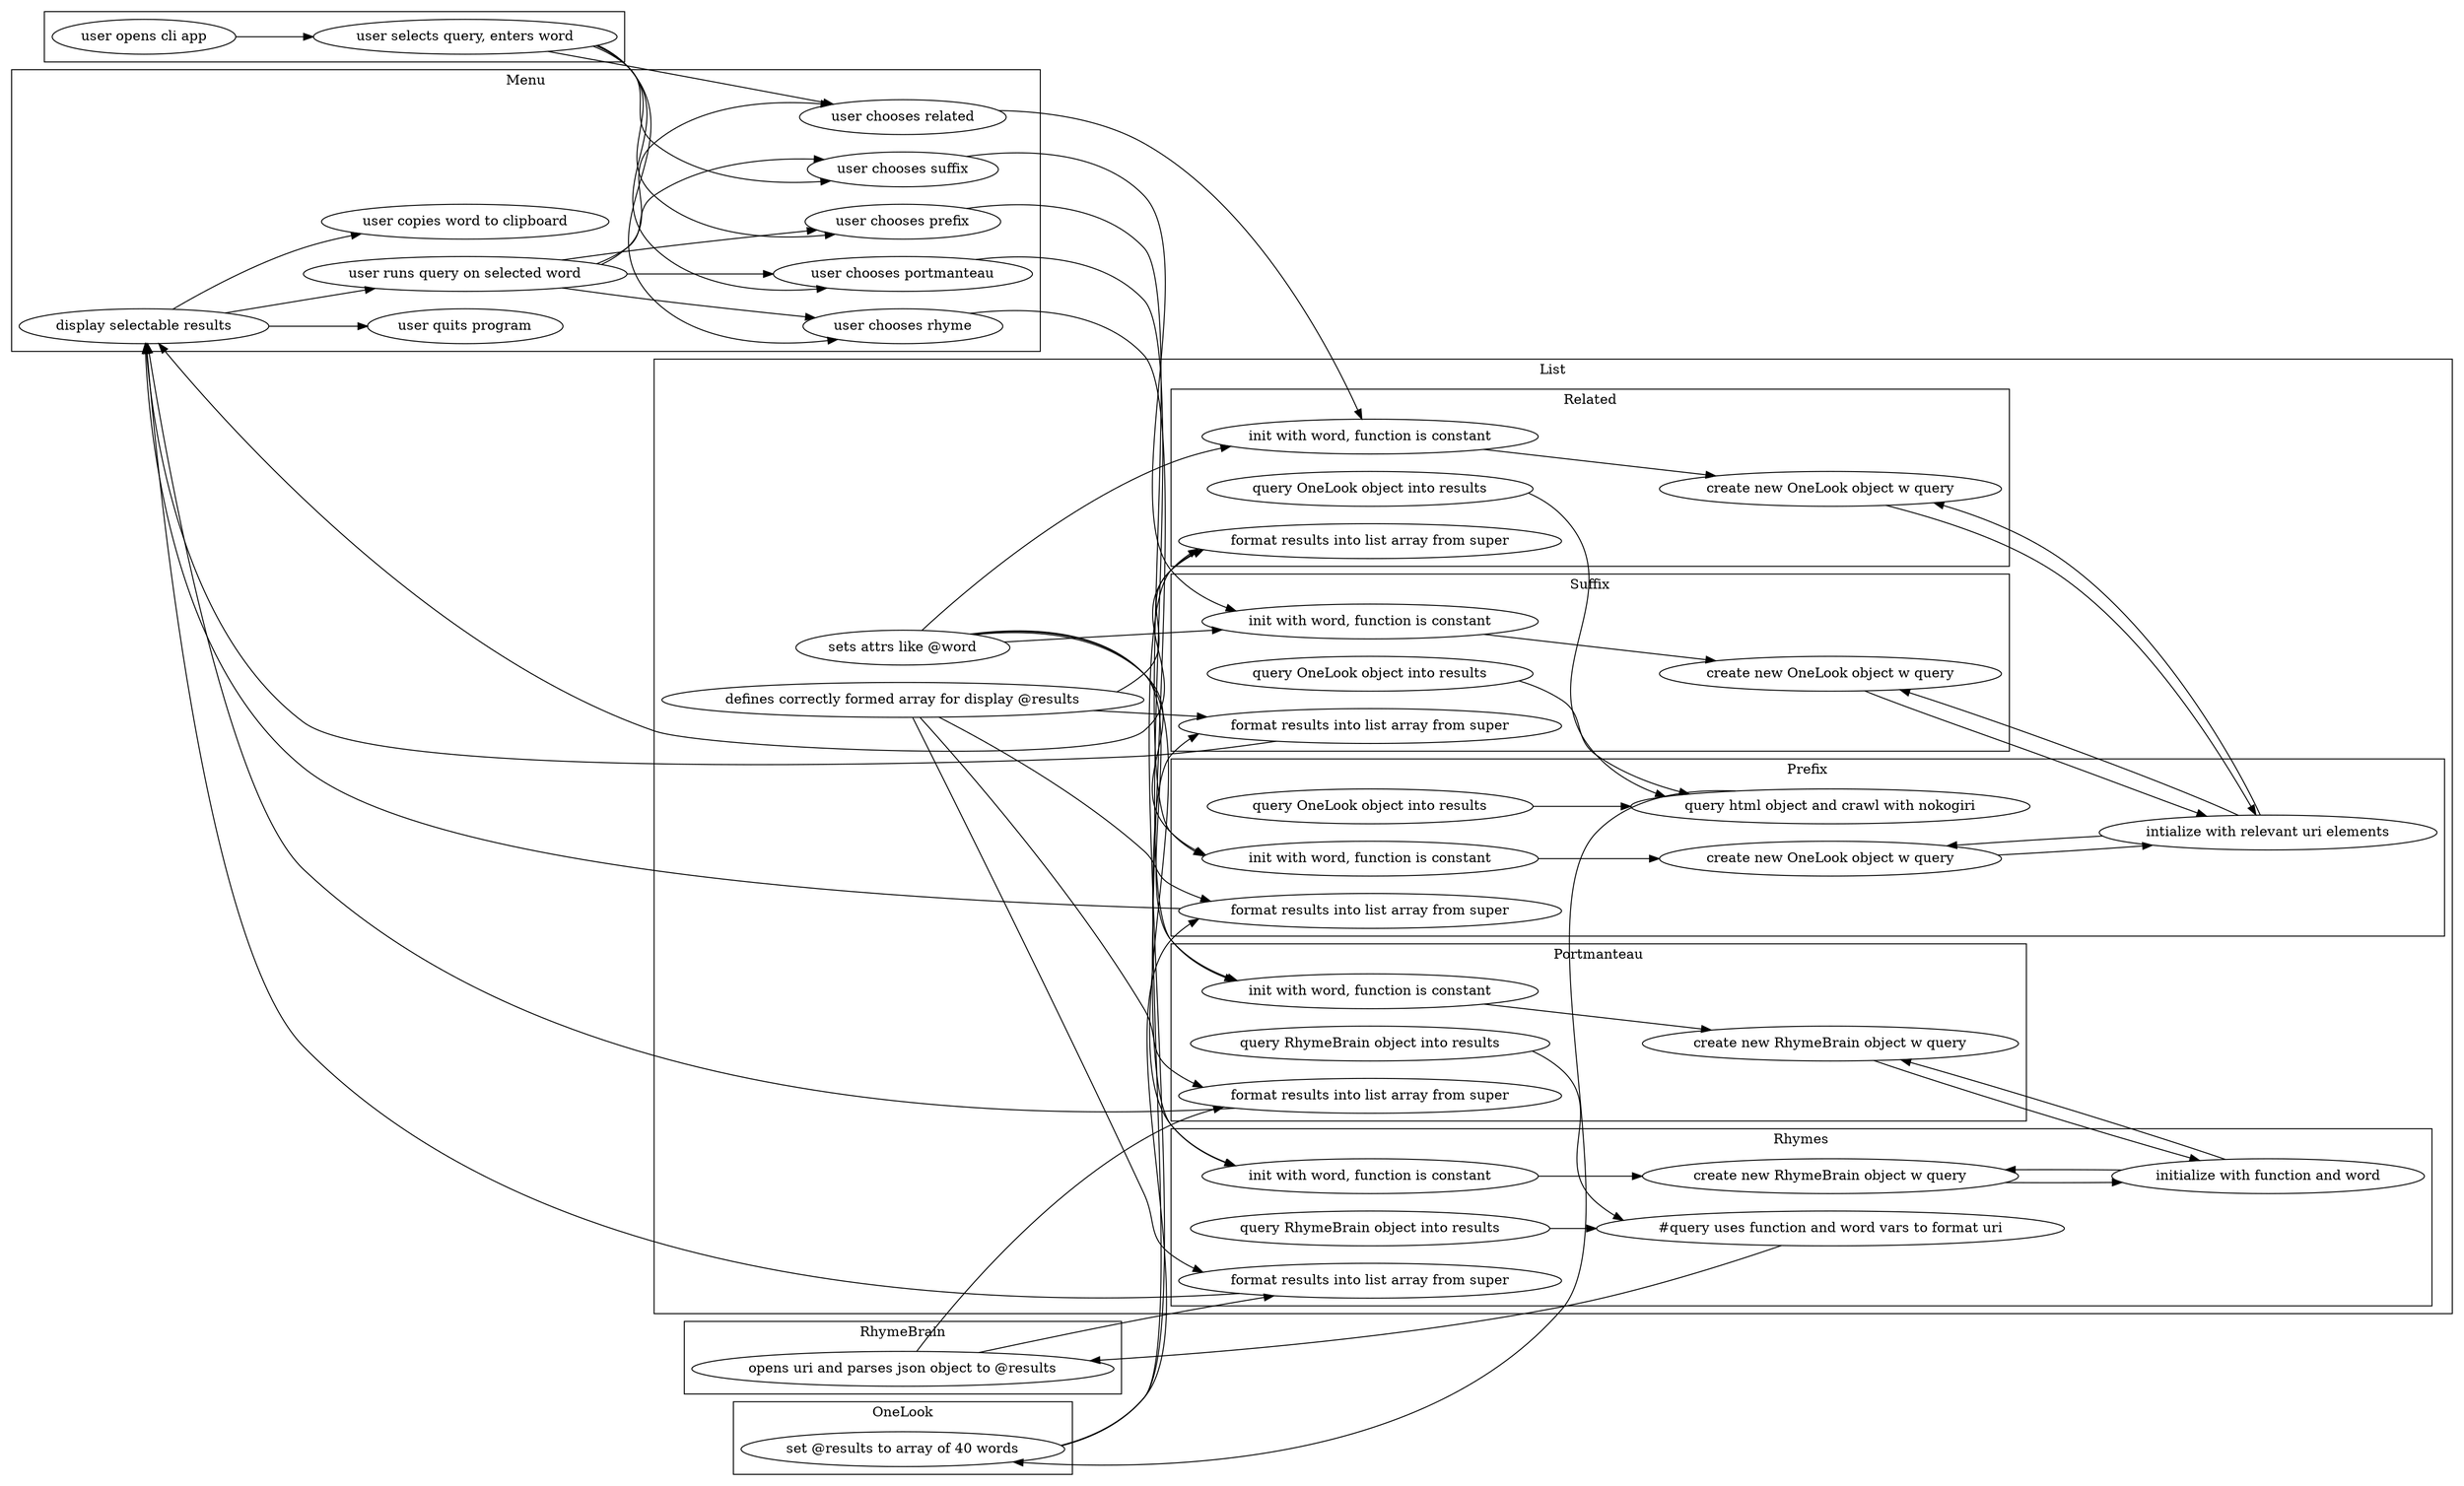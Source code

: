 digraph rhymera {
    ratio = "compress";
    rankdir = LR;

    subgraph cluster_us {
        us01 [label = "user opens cli app"];

        us01 -> mn01;
    }

    subgraph cluster_me {
        label = "Menu";
        color = black
        mn01 [label = "user selects query, enters word"];
        mn02 [label = "user chooses rhyme"];
        mn03 [label = "user chooses prefix"];
        mn04 [label = "user chooses suffix"];
        mn05 [label = "user chooses related"];
        mn06 [label = "user chooses portmanteau"];
        mn07 [label = "display selectable results"];
        mn08 [label = "user quits program"];
        mn09 [label = "user runs query on selected word"];
        mn10 [label = "user copies word to clipboard"];

        mn01 -> mn02;
        mn01 -> mn03;
        mn01 -> mn04;
        mn01 -> mn05;
        mn01 -> mn06;

        mn09 -> mn02;
        mn09 -> mn03;
        mn09 -> mn04;
        mn09 -> mn05;
        mn09 -> mn06;


        mn07 -> mn09;
        mn07 -> mn08;
        mn07 -> mn10;
    }

    subgraph cluster_li {
        label = "List";
        color = black;

        subgraph cluster_rh {
            label = "Rhymes";
            color = black;
            rh01 [label = "init with word, function is constant"];
            rh02 [label = "create new RhymeBrain object w query"];
            rh03 [label = "query RhymeBrain object into results"];
            rh04 [label = "format results into list array from super"];

            mn02 -> rh01;
            rh01 -> rh02;
            rh02 -> rb01;
            rh03 -> rb02;
            rh04 -> mn07;
        }

        subgraph cluster_po {
            label = "Portmanteau";
            color = black;
            po01 [label = "init with word, function is constant"];
            po02 [label = "create new RhymeBrain object w query"];
            po03 [label = "query RhymeBrain object into results"];
            po04 [label = "format results into list array from super"];

            mn06 -> po01;
            po01 -> po02;
            po02 -> rb01;
            po03 -> rb02;
            po04 -> mn07;
        }

        subgraph cluster_pr {
            label = "Prefix";
            color = black;
            pr01 [label = "init with word, function is constant"];
            pr02 [label = "create new OneLook object w query"];
            pr03 [label = "query OneLook object into results"];
            pr04 [label = "format results into list array from super"];

            mn03 -> pr01;
            pr01 -> pr02;
            pr02 -> ol01;
            pr03 -> ol02;
            pr04 -> mn07;
        }
        
        subgraph cluster_su {
            label = "Suffix";
            color = black;
            su01 [label = "init with word, function is constant"];
            su02 [label = "create new OneLook object w query"];
            su03 [label = "query OneLook object into results"];
            su04 [label = "format results into list array from super"];

            mn04 -> su01;
            su01 -> su02;
            su02 -> ol01;
            su03 -> ol02;
            su04 -> mn07;
        }

        subgraph cluster_re {
            label = "Related";
            color = black;
            re01 [label = "init with word, function is constant"];
            re02 [label = "create new OneLook object w query"];
            re03 [label = "query OneLook object into results"];
            re04 [label = "format results into list array from super"];

            mn05 -> re01;
            re01 -> re02;
            re02 -> ol01;
            re03 -> ol02;
            re04 -> mn07;
        }

        li01 [label="defines correctly formed array for display @results"];
        li02 [label="sets attrs like @word"];
        
        li01 -> rh04;
        li01 -> po04;
        li01 -> re04;
        li01 -> su04;
        li01 -> pr04;

        li02 -> rh01;
        li02 -> po01;
        li02 -> re01;
        li02 -> su01;
        li02 -> pr01;
    }

    subgraph cluster_ol {
        label = "OneLook";
        color = black;
        ol01 [label="intialize with relevant uri elements"];
        ol02 [label="query html object and crawl with nokogiri"];
        ol03 [label="set @results to array of 40 words"];

        ol02 -> ol03;

        ol01 -> pr02;
        ol03 -> pr04;

        ol01 -> su02;
        ol03 -> su04;

        ol01 -> re02;
        ol03 -> re04;
    }

    subgraph cluster_rb {
        label = "RhymeBrain";
        color = black;
        rb01 [label = "initialize with function and word"]
        rb02 [label = "#query uses function and word vars to format uri"]
        rb03 [label = "opens uri and parses json object to @results"]

        rb02 -> rb03;

        rb01 -> rh02;
        rb03 -> rh04;

        rb01 -> po02;
        rb03 -> po04;
    }
}
